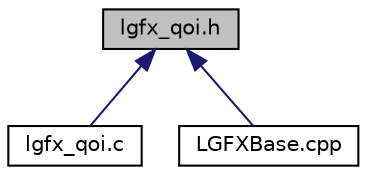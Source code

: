 digraph "lgfx_qoi.h"
{
 // LATEX_PDF_SIZE
  edge [fontname="Helvetica",fontsize="10",labelfontname="Helvetica",labelfontsize="10"];
  node [fontname="Helvetica",fontsize="10",shape=record];
  Node1 [label="lgfx_qoi.h",height=0.2,width=0.4,color="black", fillcolor="grey75", style="filled", fontcolor="black",tooltip=" "];
  Node1 -> Node2 [dir="back",color="midnightblue",fontsize="10",style="solid",fontname="Helvetica"];
  Node2 [label="lgfx_qoi.c",height=0.2,width=0.4,color="black", fillcolor="white", style="filled",URL="$da/d86/lgfx__qoi_8c.html",tooltip=" "];
  Node1 -> Node3 [dir="back",color="midnightblue",fontsize="10",style="solid",fontname="Helvetica"];
  Node3 [label="LGFXBase.cpp",height=0.2,width=0.4,color="black", fillcolor="white", style="filled",URL="$d9/d1d/LGFXBase_8cpp.html",tooltip=" "];
}
